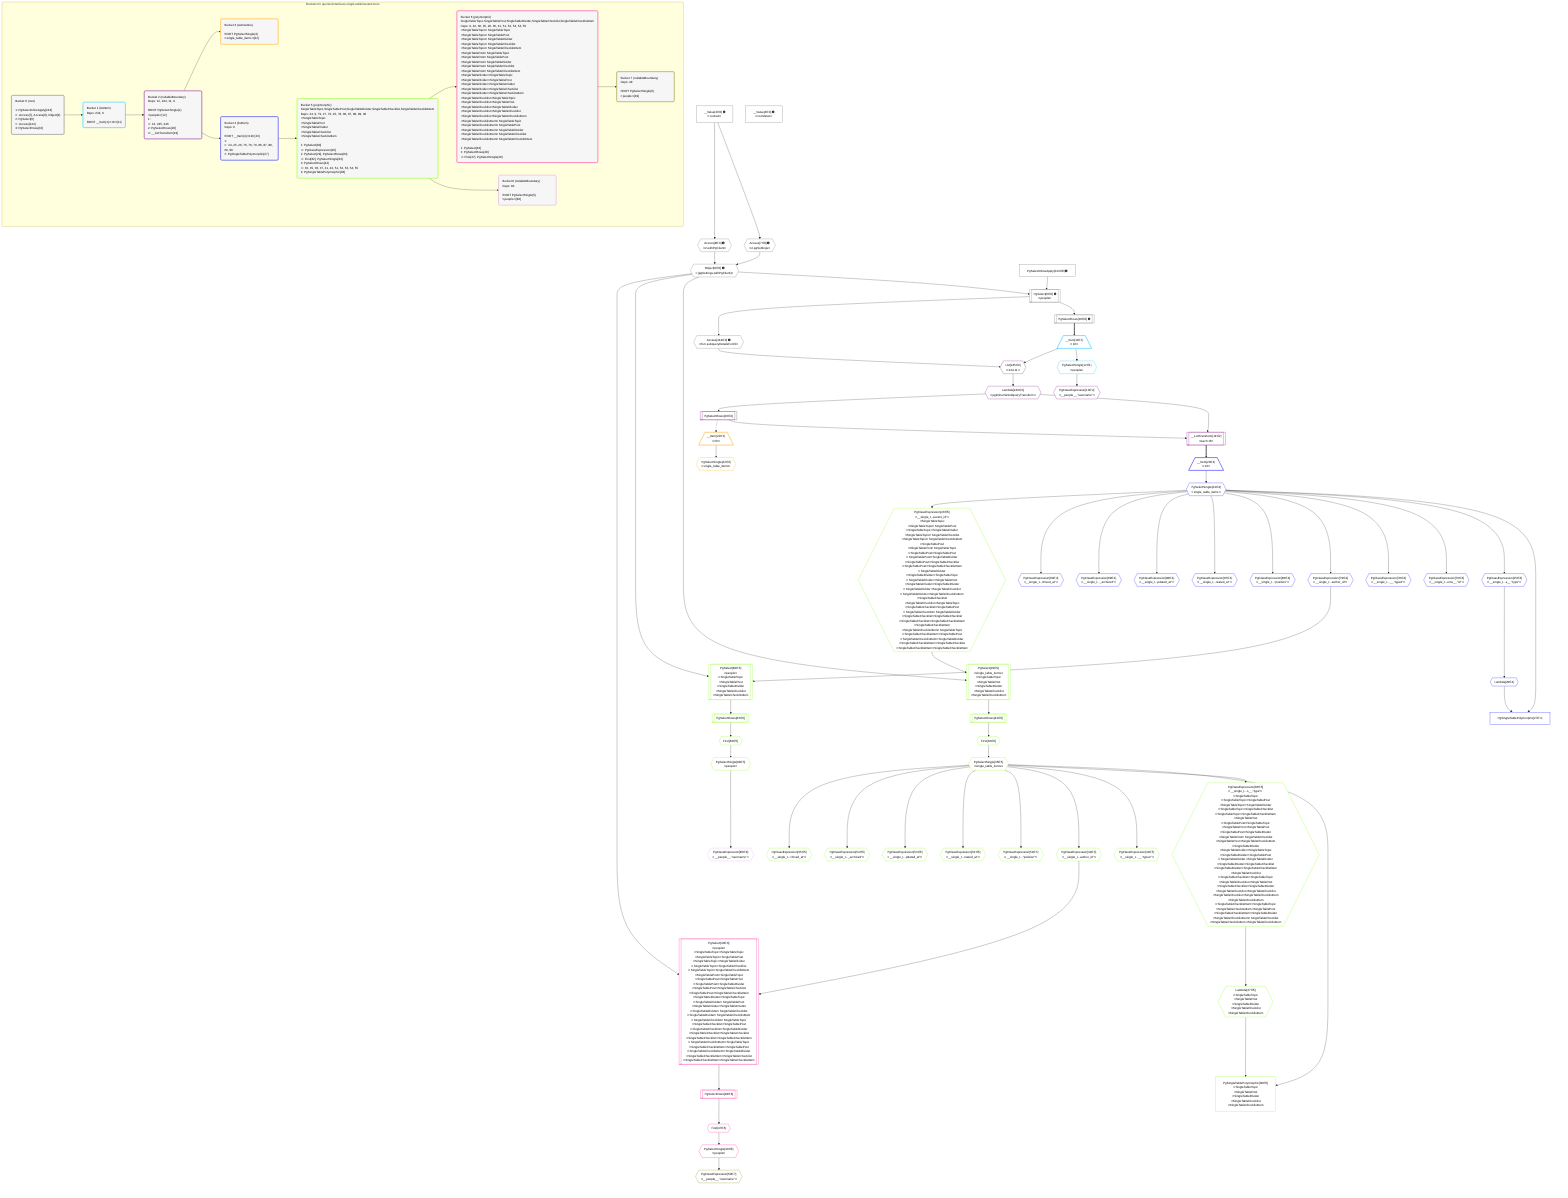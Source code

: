 %%{init: {'themeVariables': { 'fontSize': '12px'}}}%%
graph TD
    classDef path fill:#eee,stroke:#000,color:#000
    classDef plan fill:#fff,stroke-width:1px,color:#000
    classDef itemplan fill:#fff,stroke-width:2px,color:#000
    classDef unbatchedplan fill:#dff,stroke-width:1px,color:#000
    classDef sideeffectplan fill:#fcc,stroke-width:2px,color:#000
    classDef bucket fill:#f6f6f6,color:#000,stroke-width:2px,text-align:left


    %% plan dependencies
    PgSelect6[["PgSelect[6∈0] ➊<br />ᐸpeopleᐳ"]]:::plan
    Object9{{"Object[9∈0] ➊<br />ᐸ{pgSettings,withPgClient}ᐳ"}}:::plan
    PgSelectInlineApply243["PgSelectInlineApply[243∈0] ➊"]:::plan
    Object9 & PgSelectInlineApply243 --> PgSelect6
    Access7{{"Access[7∈0] ➊<br />ᐸ2.pgSettingsᐳ"}}:::plan
    Access8{{"Access[8∈0] ➊<br />ᐸ2.withPgClientᐳ"}}:::plan
    Access7 & Access8 --> Object9
    __Value2["__Value[2∈0] ➊<br />ᐸcontextᐳ"]:::plan
    __Value2 --> Access7
    __Value2 --> Access8
    PgSelectRows10[["PgSelectRows[10∈0] ➊"]]:::plan
    PgSelect6 --> PgSelectRows10
    Access244{{"Access[244∈0] ➊<br />ᐸ6.m.subqueryDetailsFor15ᐳ"}}:::plan
    PgSelect6 --> Access244
    __Value4["__Value[4∈0] ➊<br />ᐸrootValueᐳ"]:::plan
    __Item11[/"__Item[11∈1]<br />ᐸ10ᐳ"\]:::itemplan
    PgSelectRows10 ==> __Item11
    PgSelectSingle12{{"PgSelectSingle[12∈1]<br />ᐸpeopleᐳ"}}:::plan
    __Item11 --> PgSelectSingle12
    __ListTransform19[["__ListTransform[19∈2]<br />ᐸeach:15ᐳ"]]:::plan
    PgSelectRows20[["PgSelectRows[20∈2]"]]:::plan
    Lambda246{{"Lambda[246∈2]<br />ᐸpgInlineViaSubqueryTransformᐳ"}}:::plan
    PgSelectRows20 & Lambda246 --> __ListTransform19
    List245{{"List[245∈2]<br />ᐸ244,11ᐳ"}}:::plan
    Access244 & __Item11 --> List245
    PgClassExpression13{{"PgClassExpression[13∈2]<br />ᐸ__people__.”username”ᐳ"}}:::plan
    PgSelectSingle12 --> PgClassExpression13
    Lambda246 --> PgSelectRows20
    List245 --> Lambda246
    __Item21[/"__Item[21∈3]<br />ᐸ20ᐳ"\]:::itemplan
    PgSelectRows20 -.-> __Item21
    PgSelectSingle22{{"PgSelectSingle[22∈3]<br />ᐸsingle_table_itemsᐳ"}}:::plan
    __Item21 --> PgSelectSingle22
    PgSingleTablePolymorphic27["PgSingleTablePolymorphic[27∈4]"]:::plan
    Lambda26{{"Lambda[26∈4]"}}:::plan
    PgSelectSingle24{{"PgSelectSingle[24∈4]<br />ᐸsingle_table_itemsᐳ"}}:::plan
    Lambda26 & PgSelectSingle24 --> PgSingleTablePolymorphic27
    __Item23[/"__Item[23∈4]<br />ᐸ19ᐳ"\]:::itemplan
    __ListTransform19 ==> __Item23
    __Item23 --> PgSelectSingle24
    PgClassExpression25{{"PgClassExpression[25∈4]<br />ᐸ__single_t...s__.”type”ᐳ"}}:::plan
    PgSelectSingle24 --> PgClassExpression25
    PgClassExpression25 --> Lambda26
    PgClassExpression76{{"PgClassExpression[76∈4]<br />ᐸ__single_t...ems__.”id”ᐳ"}}:::plan
    PgSelectSingle24 --> PgClassExpression76
    PgClassExpression78{{"PgClassExpression[78∈4]<br />ᐸ__single_t...__.”type2”ᐳ"}}:::plan
    PgSelectSingle24 --> PgClassExpression78
    PgClassExpression79{{"PgClassExpression[79∈4]<br />ᐸ__single_t...author_id”ᐳ"}}:::plan
    PgSelectSingle24 --> PgClassExpression79
    PgClassExpression86{{"PgClassExpression[86∈4]<br />ᐸ__single_t...”position”ᐳ"}}:::plan
    PgSelectSingle24 --> PgClassExpression86
    PgClassExpression87{{"PgClassExpression[87∈4]<br />ᐸ__single_t...reated_at”ᐳ"}}:::plan
    PgSelectSingle24 --> PgClassExpression87
    PgClassExpression88{{"PgClassExpression[88∈4]<br />ᐸ__single_t...pdated_at”ᐳ"}}:::plan
    PgSelectSingle24 --> PgClassExpression88
    PgClassExpression89{{"PgClassExpression[89∈4]<br />ᐸ__single_t..._archived”ᐳ"}}:::plan
    PgSelectSingle24 --> PgClassExpression89
    PgClassExpression90{{"PgClassExpression[90∈4]<br />ᐸ__single_t...chived_at”ᐳ"}}:::plan
    PgSelectSingle24 --> PgClassExpression90
    PgSelect29[["PgSelect[29∈5]<br />ᐸsingle_table_itemsᐳ<br />ᐳSingleTableTopic<br />ᐳSingleTablePost<br />ᐳSingleTableDivider<br />ᐳSingleTableChecklist<br />ᐳSingleTableChecklistItem"]]:::plan
    PgClassExpression28{{"PgClassExpression[28∈5]<br />ᐸ__single_t...parent_id”ᐳ<br />ᐳSingleTableTopic<br />ᐳSingleTableTopicᐳSingleTablePost<br />ᐳSingleTableTopicᐳSingleTableDivider<br />ᐳSingleTableTopicᐳSingleTableChecklist<br />ᐳSingleTableTopicᐳSingleTableChecklistItem<br />ᐳSingleTablePost<br />ᐳSingleTablePostᐳSingleTableTopic<br />ᐳSingleTablePostᐳSingleTablePost<br />ᐳSingleTablePostᐳSingleTableDivider<br />ᐳSingleTablePostᐳSingleTableChecklist<br />ᐳSingleTablePostᐳSingleTableChecklistItem<br />ᐳSingleTableDivider<br />ᐳSingleTableDividerᐳSingleTableTopic<br />ᐳSingleTableDividerᐳSingleTablePost<br />ᐳSingleTableDividerᐳSingleTableDivider<br />ᐳSingleTableDividerᐳSingleTableChecklist<br />ᐳSingleTableDividerᐳSingleTableChecklistItem<br />ᐳSingleTableChecklist<br />ᐳSingleTableChecklistᐳSingleTableTopic<br />ᐳSingleTableChecklistᐳSingleTablePost<br />ᐳSingleTableChecklistᐳSingleTableDivider<br />ᐳSingleTableChecklistᐳSingleTableChecklist<br />ᐳSingleTableChecklistᐳSingleTableChecklistItem<br />ᐳSingleTableChecklistItem<br />ᐳSingleTableChecklistItemᐳSingleTableTopic<br />ᐳSingleTableChecklistItemᐳSingleTablePost<br />ᐳSingleTableChecklistItemᐳSingleTableDivider<br />ᐳSingleTableChecklistItemᐳSingleTableChecklist<br />ᐳSingleTableChecklistItemᐳSingleTableChecklistItem"}}:::plan
    Object9 & PgClassExpression28 --> PgSelect29
    PgSingleTablePolymorphic38["PgSingleTablePolymorphic[38∈5]<br />ᐳSingleTableTopic<br />ᐳSingleTablePost<br />ᐳSingleTableDivider<br />ᐳSingleTableChecklist<br />ᐳSingleTableChecklistItem"]:::plan
    Lambda37{{"Lambda[37∈5]<br />ᐳSingleTableTopic<br />ᐳSingleTablePost<br />ᐳSingleTableDivider<br />ᐳSingleTableChecklist<br />ᐳSingleTableChecklistItem"}}:::plan
    PgSelectSingle35{{"PgSelectSingle[35∈5]<br />ᐸsingle_table_itemsᐳ"}}:::plan
    Lambda37 & PgSelectSingle35 --> PgSingleTablePolymorphic38
    PgSelect80[["PgSelect[80∈5]<br />ᐸpeopleᐳ<br />ᐳSingleTableTopic<br />ᐳSingleTablePost<br />ᐳSingleTableDivider<br />ᐳSingleTableChecklist<br />ᐳSingleTableChecklistItem"]]:::plan
    Object9 & PgClassExpression79 --> PgSelect80
    PgSelectSingle24 --> PgClassExpression28
    First33{{"First[33∈5]"}}:::plan
    PgSelectRows34[["PgSelectRows[34∈5]"]]:::plan
    PgSelectRows34 --> First33
    PgSelect29 --> PgSelectRows34
    First33 --> PgSelectSingle35
    PgClassExpression36{{"PgClassExpression[36∈5]<br />ᐸ__single_t...s__.”type”ᐳ<br />ᐳSingleTableTopic<br />ᐳSingleTableTopicᐳSingleTablePost<br />ᐳSingleTableTopicᐳSingleTableDivider<br />ᐳSingleTableTopicᐳSingleTableChecklist<br />ᐳSingleTableTopicᐳSingleTableChecklistItem<br />ᐳSingleTablePost<br />ᐳSingleTablePostᐳSingleTableTopic<br />ᐳSingleTablePostᐳSingleTablePost<br />ᐳSingleTablePostᐳSingleTableDivider<br />ᐳSingleTablePostᐳSingleTableChecklist<br />ᐳSingleTablePostᐳSingleTableChecklistItem<br />ᐳSingleTableDivider<br />ᐳSingleTableDividerᐳSingleTableTopic<br />ᐳSingleTableDividerᐳSingleTablePost<br />ᐳSingleTableDividerᐳSingleTableDivider<br />ᐳSingleTableDividerᐳSingleTableChecklist<br />ᐳSingleTableDividerᐳSingleTableChecklistItem<br />ᐳSingleTableChecklist<br />ᐳSingleTableChecklistᐳSingleTableTopic<br />ᐳSingleTableChecklistᐳSingleTablePost<br />ᐳSingleTableChecklistᐳSingleTableDivider<br />ᐳSingleTableChecklistᐳSingleTableChecklist<br />ᐳSingleTableChecklistᐳSingleTableChecklistItem<br />ᐳSingleTableChecklistItem<br />ᐳSingleTableChecklistItemᐳSingleTableTopic<br />ᐳSingleTableChecklistItemᐳSingleTablePost<br />ᐳSingleTableChecklistItemᐳSingleTableDivider<br />ᐳSingleTableChecklistItemᐳSingleTableChecklist<br />ᐳSingleTableChecklistItemᐳSingleTableChecklistItem"}}:::plan
    PgSelectSingle35 --> PgClassExpression36
    PgClassExpression36 --> Lambda37
    PgClassExpression41{{"PgClassExpression[41∈5]<br />ᐸ__single_t...__.”type2”ᐳ"}}:::plan
    PgSelectSingle35 --> PgClassExpression41
    PgClassExpression42{{"PgClassExpression[42∈5]<br />ᐸ__single_t...author_id”ᐳ"}}:::plan
    PgSelectSingle35 --> PgClassExpression42
    PgClassExpression51{{"PgClassExpression[51∈5]<br />ᐸ__single_t...”position”ᐳ"}}:::plan
    PgSelectSingle35 --> PgClassExpression51
    PgClassExpression52{{"PgClassExpression[52∈5]<br />ᐸ__single_t...reated_at”ᐳ"}}:::plan
    PgSelectSingle35 --> PgClassExpression52
    PgClassExpression53{{"PgClassExpression[53∈5]<br />ᐸ__single_t...pdated_at”ᐳ"}}:::plan
    PgSelectSingle35 --> PgClassExpression53
    PgClassExpression54{{"PgClassExpression[54∈5]<br />ᐸ__single_t..._archived”ᐳ"}}:::plan
    PgSelectSingle35 --> PgClassExpression54
    PgClassExpression55{{"PgClassExpression[55∈5]<br />ᐸ__single_t...chived_at”ᐳ"}}:::plan
    PgSelectSingle35 --> PgClassExpression55
    First82{{"First[82∈5]"}}:::plan
    PgSelectRows83[["PgSelectRows[83∈5]"]]:::plan
    PgSelectRows83 --> First82
    PgSelect80 --> PgSelectRows83
    PgSelectSingle84{{"PgSelectSingle[84∈5]<br />ᐸpeopleᐳ"}}:::plan
    First82 --> PgSelectSingle84
    PgSelect43[["PgSelect[43∈6]<br />ᐸpeopleᐳ<br />ᐳSingleTableTopicᐳSingleTableTopic<br />ᐳSingleTableTopicᐳSingleTablePost<br />ᐳSingleTableTopicᐳSingleTableDivider<br />ᐳSingleTableTopicᐳSingleTableChecklist<br />ᐳSingleTableTopicᐳSingleTableChecklistItem<br />ᐳSingleTablePostᐳSingleTableTopic<br />ᐳSingleTablePostᐳSingleTablePost<br />ᐳSingleTablePostᐳSingleTableDivider<br />ᐳSingleTablePostᐳSingleTableChecklist<br />ᐳSingleTablePostᐳSingleTableChecklistItem<br />ᐳSingleTableDividerᐳSingleTableTopic<br />ᐳSingleTableDividerᐳSingleTablePost<br />ᐳSingleTableDividerᐳSingleTableDivider<br />ᐳSingleTableDividerᐳSingleTableChecklist<br />ᐳSingleTableDividerᐳSingleTableChecklistItem<br />ᐳSingleTableChecklistᐳSingleTableTopic<br />ᐳSingleTableChecklistᐳSingleTablePost<br />ᐳSingleTableChecklistᐳSingleTableDivider<br />ᐳSingleTableChecklistᐳSingleTableChecklist<br />ᐳSingleTableChecklistᐳSingleTableChecklistItem<br />ᐳSingleTableChecklistItemᐳSingleTableTopic<br />ᐳSingleTableChecklistItemᐳSingleTablePost<br />ᐳSingleTableChecklistItemᐳSingleTableDivider<br />ᐳSingleTableChecklistItemᐳSingleTableChecklist<br />ᐳSingleTableChecklistItemᐳSingleTableChecklistItem"]]:::plan
    Object9 & PgClassExpression42 --> PgSelect43
    First47{{"First[47∈6]"}}:::plan
    PgSelectRows48[["PgSelectRows[48∈6]"]]:::plan
    PgSelectRows48 --> First47
    PgSelect43 --> PgSelectRows48
    PgSelectSingle49{{"PgSelectSingle[49∈6]<br />ᐸpeopleᐳ"}}:::plan
    First47 --> PgSelectSingle49
    PgClassExpression50{{"PgClassExpression[50∈7]<br />ᐸ__people__.”username”ᐳ"}}:::plan
    PgSelectSingle49 --> PgClassExpression50
    PgClassExpression85{{"PgClassExpression[85∈8]<br />ᐸ__people__.”username”ᐳ"}}:::plan
    PgSelectSingle84 --> PgClassExpression85

    %% define steps

    subgraph "Buckets for queries/interfaces-single-table/nested-more"
    Bucket0("Bucket 0 (root)<br /><br />1: PgSelectInlineApply[243]<br />ᐳ: Access[7], Access[8], Object[9]<br />2: PgSelect[6]<br />ᐳ: Access[244]<br />3: PgSelectRows[10]"):::bucket
    classDef bucket0 stroke:#696969
    class Bucket0,__Value2,__Value4,PgSelect6,Access7,Access8,Object9,PgSelectRows10,PgSelectInlineApply243,Access244 bucket0
    Bucket1("Bucket 1 (listItem)<br />Deps: 244, 9<br /><br />ROOT __Item{1}ᐸ10ᐳ[11]"):::bucket
    classDef bucket1 stroke:#00bfff
    class Bucket1,__Item11,PgSelectSingle12 bucket1
    Bucket2("Bucket 2 (nullableBoundary)<br />Deps: 12, 244, 11, 9<br /><br />ROOT PgSelectSingle{1}ᐸpeopleᐳ[12]<br />1: <br />ᐳ: 13, 245, 246<br />2: PgSelectRows[20]<br />3: __ListTransform[19]"):::bucket
    classDef bucket2 stroke:#7f007f
    class Bucket2,PgClassExpression13,__ListTransform19,PgSelectRows20,List245,Lambda246 bucket2
    Bucket3("Bucket 3 (subroutine)<br /><br />ROOT PgSelectSingle{3}ᐸsingle_table_itemsᐳ[22]"):::bucket
    classDef bucket3 stroke:#ffa500
    class Bucket3,__Item21,PgSelectSingle22 bucket3
    Bucket4("Bucket 4 (listItem)<br />Deps: 9<br /><br />ROOT __Item{4}ᐸ19ᐳ[23]<br />1: <br />ᐳ: 24, 25, 26, 76, 78, 79, 86, 87, 88, 89, 90<br />2: PgSingleTablePolymorphic[27]"):::bucket
    classDef bucket4 stroke:#0000ff
    class Bucket4,__Item23,PgSelectSingle24,PgClassExpression25,Lambda26,PgSingleTablePolymorphic27,PgClassExpression76,PgClassExpression78,PgClassExpression79,PgClassExpression86,PgClassExpression87,PgClassExpression88,PgClassExpression89,PgClassExpression90 bucket4
    Bucket5("Bucket 5 (polymorphic)<br />SingleTableTopic,SingleTablePost,SingleTableDivider,SingleTableChecklist,SingleTableChecklistItem<br />Deps: 24, 9, 79, 27, 76, 25, 78, 86, 87, 88, 89, 90<br />ᐳSingleTableTopic<br />ᐳSingleTablePost<br />ᐳSingleTableDivider<br />ᐳSingleTableChecklist<br />ᐳSingleTableChecklistItem<br /><br />1: PgSelect[80]<br />ᐳ: PgClassExpression[28]<br />2: PgSelect[29], PgSelectRows[83]<br />ᐳ: First[82], PgSelectSingle[84]<br />3: PgSelectRows[34]<br />ᐳ: 33, 35, 36, 37, 41, 42, 51, 52, 53, 54, 55<br />4: PgSingleTablePolymorphic[38]"):::bucket
    classDef bucket5 stroke:#7fff00
    class Bucket5,PgClassExpression28,PgSelect29,First33,PgSelectRows34,PgSelectSingle35,PgClassExpression36,Lambda37,PgSingleTablePolymorphic38,PgClassExpression41,PgClassExpression42,PgClassExpression51,PgClassExpression52,PgClassExpression53,PgClassExpression54,PgClassExpression55,PgSelect80,First82,PgSelectRows83,PgSelectSingle84 bucket5
    Bucket6("Bucket 6 (polymorphic)<br />SingleTableTopic,SingleTablePost,SingleTableDivider,SingleTableChecklist,SingleTableChecklistItem<br />Deps: 9, 42, 38, 35, 28, 36, 41, 51, 52, 53, 54, 55<br />ᐳSingleTableTopicᐳSingleTableTopic<br />ᐳSingleTableTopicᐳSingleTablePost<br />ᐳSingleTableTopicᐳSingleTableDivider<br />ᐳSingleTableTopicᐳSingleTableChecklist<br />ᐳSingleTableTopicᐳSingleTableChecklistItem<br />ᐳSingleTablePostᐳSingleTableTopic<br />ᐳSingleTablePostᐳSingleTablePost<br />ᐳSingleTablePostᐳSingleTableDivider<br />ᐳSingleTablePostᐳSingleTableChecklist<br />ᐳSingleTablePostᐳSingleTableChecklistItem<br />ᐳSingleTableDividerᐳSingleTableTopic<br />ᐳSingleTableDividerᐳSingleTablePost<br />ᐳSingleTableDividerᐳSingleTableDivider<br />ᐳSingleTableDividerᐳSingleTableChecklist<br />ᐳSingleTableDividerᐳSingleTableChecklistItem<br />ᐳSingleTableChecklistᐳSingleTableTopic<br />ᐳSingleTableChecklistᐳSingleTablePost<br />ᐳSingleTableChecklistᐳSingleTableDivider<br />ᐳSingleTableChecklistᐳSingleTableChecklist<br />ᐳSingleTableChecklistᐳSingleTableChecklistItem<br />ᐳSingleTableChecklistItemᐳSingleTableTopic<br />ᐳSingleTableChecklistItemᐳSingleTablePost<br />ᐳSingleTableChecklistItemᐳSingleTableDivider<br />ᐳSingleTableChecklistItemᐳSingleTableChecklist<br />ᐳSingleTableChecklistItemᐳSingleTableChecklistItem<br /><br />1: PgSelect[43]<br />2: PgSelectRows[48]<br />ᐳ: First[47], PgSelectSingle[49]"):::bucket
    classDef bucket6 stroke:#ff1493
    class Bucket6,PgSelect43,First47,PgSelectRows48,PgSelectSingle49 bucket6
    Bucket7("Bucket 7 (nullableBoundary)<br />Deps: 49<br /><br />ROOT PgSelectSingle{6}ᐸpeopleᐳ[49]"):::bucket
    classDef bucket7 stroke:#808000
    class Bucket7,PgClassExpression50 bucket7
    Bucket8("Bucket 8 (nullableBoundary)<br />Deps: 84<br /><br />ROOT PgSelectSingle{5}ᐸpeopleᐳ[84]"):::bucket
    classDef bucket8 stroke:#dda0dd
    class Bucket8,PgClassExpression85 bucket8
    Bucket0 --> Bucket1
    Bucket1 --> Bucket2
    Bucket2 --> Bucket3 & Bucket4
    Bucket4 --> Bucket5
    Bucket5 --> Bucket6 & Bucket8
    Bucket6 --> Bucket7
    end